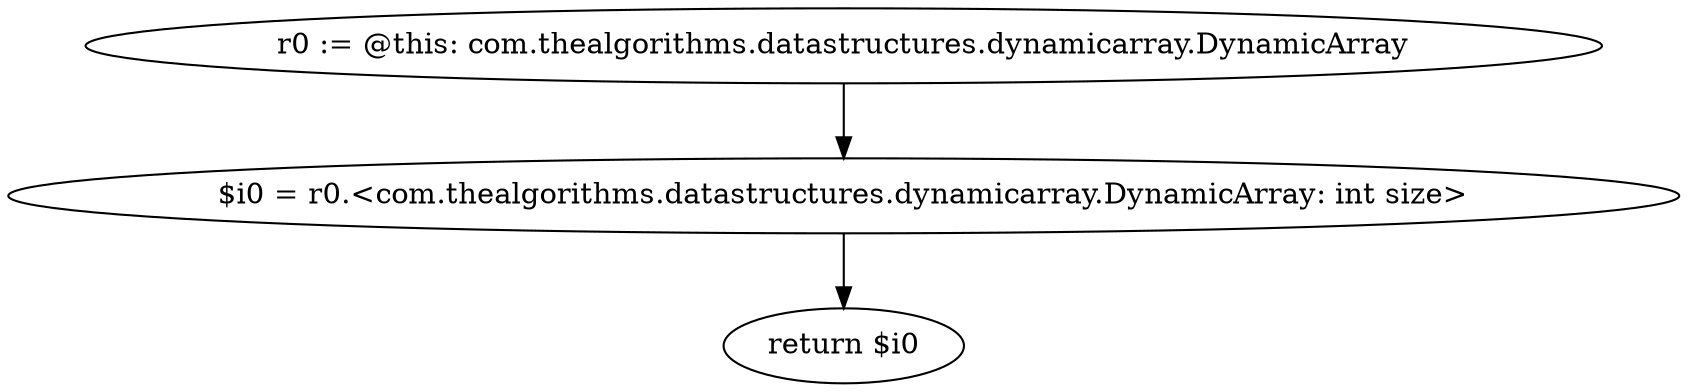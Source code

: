 digraph "unitGraph" {
    "r0 := @this: com.thealgorithms.datastructures.dynamicarray.DynamicArray"
    "$i0 = r0.<com.thealgorithms.datastructures.dynamicarray.DynamicArray: int size>"
    "return $i0"
    "r0 := @this: com.thealgorithms.datastructures.dynamicarray.DynamicArray"->"$i0 = r0.<com.thealgorithms.datastructures.dynamicarray.DynamicArray: int size>";
    "$i0 = r0.<com.thealgorithms.datastructures.dynamicarray.DynamicArray: int size>"->"return $i0";
}
